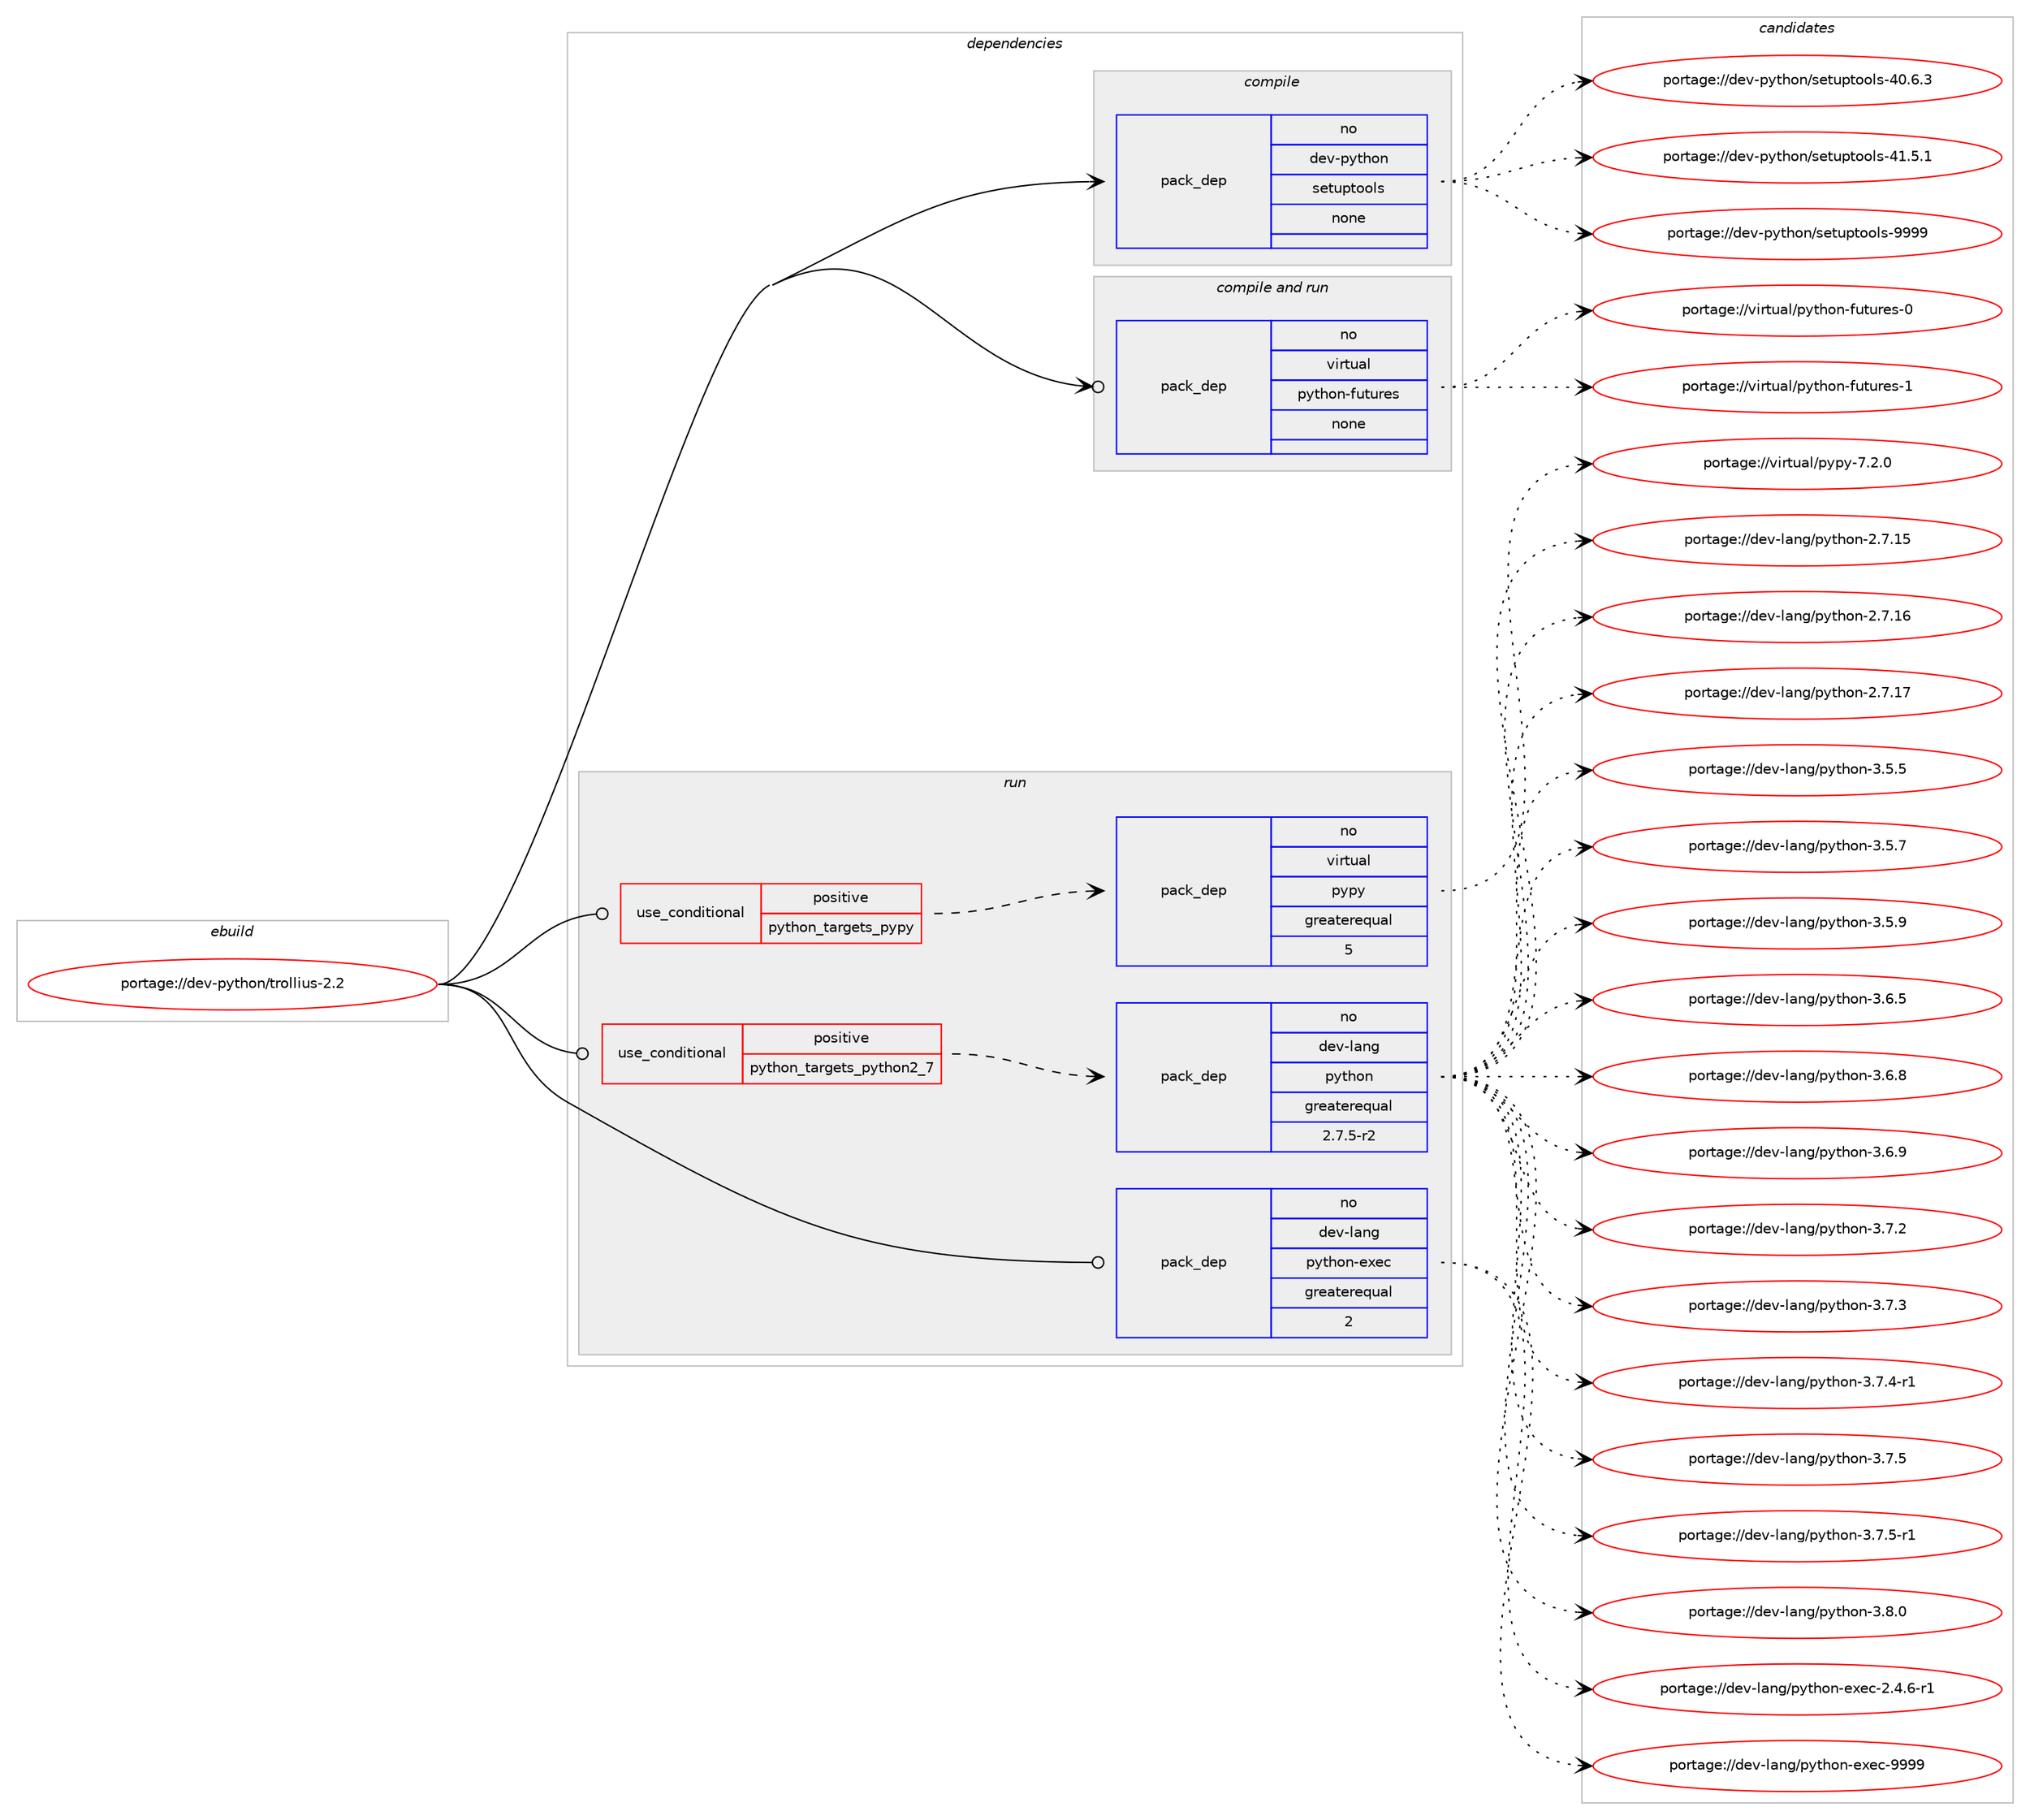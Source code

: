 digraph prolog {

# *************
# Graph options
# *************

newrank=true;
concentrate=true;
compound=true;
graph [rankdir=LR,fontname=Helvetica,fontsize=10,ranksep=1.5];#, ranksep=2.5, nodesep=0.2];
edge  [arrowhead=vee];
node  [fontname=Helvetica,fontsize=10];

# **********
# The ebuild
# **********

subgraph cluster_leftcol {
color=gray;
rank=same;
label=<<i>ebuild</i>>;
id [label="portage://dev-python/trollius-2.2", color=red, width=4, href="../dev-python/trollius-2.2.svg"];
}

# ****************
# The dependencies
# ****************

subgraph cluster_midcol {
color=gray;
label=<<i>dependencies</i>>;
subgraph cluster_compile {
fillcolor="#eeeeee";
style=filled;
label=<<i>compile</i>>;
subgraph pack133003 {
dependency176385 [label=<<TABLE BORDER="0" CELLBORDER="1" CELLSPACING="0" CELLPADDING="4" WIDTH="220"><TR><TD ROWSPAN="6" CELLPADDING="30">pack_dep</TD></TR><TR><TD WIDTH="110">no</TD></TR><TR><TD>dev-python</TD></TR><TR><TD>setuptools</TD></TR><TR><TD>none</TD></TR><TR><TD></TD></TR></TABLE>>, shape=none, color=blue];
}
id:e -> dependency176385:w [weight=20,style="solid",arrowhead="vee"];
}
subgraph cluster_compileandrun {
fillcolor="#eeeeee";
style=filled;
label=<<i>compile and run</i>>;
subgraph pack133004 {
dependency176386 [label=<<TABLE BORDER="0" CELLBORDER="1" CELLSPACING="0" CELLPADDING="4" WIDTH="220"><TR><TD ROWSPAN="6" CELLPADDING="30">pack_dep</TD></TR><TR><TD WIDTH="110">no</TD></TR><TR><TD>virtual</TD></TR><TR><TD>python-futures</TD></TR><TR><TD>none</TD></TR><TR><TD></TD></TR></TABLE>>, shape=none, color=blue];
}
id:e -> dependency176386:w [weight=20,style="solid",arrowhead="odotvee"];
}
subgraph cluster_run {
fillcolor="#eeeeee";
style=filled;
label=<<i>run</i>>;
subgraph cond39980 {
dependency176387 [label=<<TABLE BORDER="0" CELLBORDER="1" CELLSPACING="0" CELLPADDING="4"><TR><TD ROWSPAN="3" CELLPADDING="10">use_conditional</TD></TR><TR><TD>positive</TD></TR><TR><TD>python_targets_pypy</TD></TR></TABLE>>, shape=none, color=red];
subgraph pack133005 {
dependency176388 [label=<<TABLE BORDER="0" CELLBORDER="1" CELLSPACING="0" CELLPADDING="4" WIDTH="220"><TR><TD ROWSPAN="6" CELLPADDING="30">pack_dep</TD></TR><TR><TD WIDTH="110">no</TD></TR><TR><TD>virtual</TD></TR><TR><TD>pypy</TD></TR><TR><TD>greaterequal</TD></TR><TR><TD>5</TD></TR></TABLE>>, shape=none, color=blue];
}
dependency176387:e -> dependency176388:w [weight=20,style="dashed",arrowhead="vee"];
}
id:e -> dependency176387:w [weight=20,style="solid",arrowhead="odot"];
subgraph cond39981 {
dependency176389 [label=<<TABLE BORDER="0" CELLBORDER="1" CELLSPACING="0" CELLPADDING="4"><TR><TD ROWSPAN="3" CELLPADDING="10">use_conditional</TD></TR><TR><TD>positive</TD></TR><TR><TD>python_targets_python2_7</TD></TR></TABLE>>, shape=none, color=red];
subgraph pack133006 {
dependency176390 [label=<<TABLE BORDER="0" CELLBORDER="1" CELLSPACING="0" CELLPADDING="4" WIDTH="220"><TR><TD ROWSPAN="6" CELLPADDING="30">pack_dep</TD></TR><TR><TD WIDTH="110">no</TD></TR><TR><TD>dev-lang</TD></TR><TR><TD>python</TD></TR><TR><TD>greaterequal</TD></TR><TR><TD>2.7.5-r2</TD></TR></TABLE>>, shape=none, color=blue];
}
dependency176389:e -> dependency176390:w [weight=20,style="dashed",arrowhead="vee"];
}
id:e -> dependency176389:w [weight=20,style="solid",arrowhead="odot"];
subgraph pack133007 {
dependency176391 [label=<<TABLE BORDER="0" CELLBORDER="1" CELLSPACING="0" CELLPADDING="4" WIDTH="220"><TR><TD ROWSPAN="6" CELLPADDING="30">pack_dep</TD></TR><TR><TD WIDTH="110">no</TD></TR><TR><TD>dev-lang</TD></TR><TR><TD>python-exec</TD></TR><TR><TD>greaterequal</TD></TR><TR><TD>2</TD></TR></TABLE>>, shape=none, color=blue];
}
id:e -> dependency176391:w [weight=20,style="solid",arrowhead="odot"];
}
}

# **************
# The candidates
# **************

subgraph cluster_choices {
rank=same;
color=gray;
label=<<i>candidates</i>>;

subgraph choice133003 {
color=black;
nodesep=1;
choiceportage100101118451121211161041111104711510111611711211611111110811545524846544651 [label="portage://dev-python/setuptools-40.6.3", color=red, width=4,href="../dev-python/setuptools-40.6.3.svg"];
choiceportage100101118451121211161041111104711510111611711211611111110811545524946534649 [label="portage://dev-python/setuptools-41.5.1", color=red, width=4,href="../dev-python/setuptools-41.5.1.svg"];
choiceportage10010111845112121116104111110471151011161171121161111111081154557575757 [label="portage://dev-python/setuptools-9999", color=red, width=4,href="../dev-python/setuptools-9999.svg"];
dependency176385:e -> choiceportage100101118451121211161041111104711510111611711211611111110811545524846544651:w [style=dotted,weight="100"];
dependency176385:e -> choiceportage100101118451121211161041111104711510111611711211611111110811545524946534649:w [style=dotted,weight="100"];
dependency176385:e -> choiceportage10010111845112121116104111110471151011161171121161111111081154557575757:w [style=dotted,weight="100"];
}
subgraph choice133004 {
color=black;
nodesep=1;
choiceportage1181051141161179710847112121116104111110451021171161171141011154548 [label="portage://virtual/python-futures-0", color=red, width=4,href="../virtual/python-futures-0.svg"];
choiceportage1181051141161179710847112121116104111110451021171161171141011154549 [label="portage://virtual/python-futures-1", color=red, width=4,href="../virtual/python-futures-1.svg"];
dependency176386:e -> choiceportage1181051141161179710847112121116104111110451021171161171141011154548:w [style=dotted,weight="100"];
dependency176386:e -> choiceportage1181051141161179710847112121116104111110451021171161171141011154549:w [style=dotted,weight="100"];
}
subgraph choice133005 {
color=black;
nodesep=1;
choiceportage1181051141161179710847112121112121455546504648 [label="portage://virtual/pypy-7.2.0", color=red, width=4,href="../virtual/pypy-7.2.0.svg"];
dependency176388:e -> choiceportage1181051141161179710847112121112121455546504648:w [style=dotted,weight="100"];
}
subgraph choice133006 {
color=black;
nodesep=1;
choiceportage10010111845108971101034711212111610411111045504655464953 [label="portage://dev-lang/python-2.7.15", color=red, width=4,href="../dev-lang/python-2.7.15.svg"];
choiceportage10010111845108971101034711212111610411111045504655464954 [label="portage://dev-lang/python-2.7.16", color=red, width=4,href="../dev-lang/python-2.7.16.svg"];
choiceportage10010111845108971101034711212111610411111045504655464955 [label="portage://dev-lang/python-2.7.17", color=red, width=4,href="../dev-lang/python-2.7.17.svg"];
choiceportage100101118451089711010347112121116104111110455146534653 [label="portage://dev-lang/python-3.5.5", color=red, width=4,href="../dev-lang/python-3.5.5.svg"];
choiceportage100101118451089711010347112121116104111110455146534655 [label="portage://dev-lang/python-3.5.7", color=red, width=4,href="../dev-lang/python-3.5.7.svg"];
choiceportage100101118451089711010347112121116104111110455146534657 [label="portage://dev-lang/python-3.5.9", color=red, width=4,href="../dev-lang/python-3.5.9.svg"];
choiceportage100101118451089711010347112121116104111110455146544653 [label="portage://dev-lang/python-3.6.5", color=red, width=4,href="../dev-lang/python-3.6.5.svg"];
choiceportage100101118451089711010347112121116104111110455146544656 [label="portage://dev-lang/python-3.6.8", color=red, width=4,href="../dev-lang/python-3.6.8.svg"];
choiceportage100101118451089711010347112121116104111110455146544657 [label="portage://dev-lang/python-3.6.9", color=red, width=4,href="../dev-lang/python-3.6.9.svg"];
choiceportage100101118451089711010347112121116104111110455146554650 [label="portage://dev-lang/python-3.7.2", color=red, width=4,href="../dev-lang/python-3.7.2.svg"];
choiceportage100101118451089711010347112121116104111110455146554651 [label="portage://dev-lang/python-3.7.3", color=red, width=4,href="../dev-lang/python-3.7.3.svg"];
choiceportage1001011184510897110103471121211161041111104551465546524511449 [label="portage://dev-lang/python-3.7.4-r1", color=red, width=4,href="../dev-lang/python-3.7.4-r1.svg"];
choiceportage100101118451089711010347112121116104111110455146554653 [label="portage://dev-lang/python-3.7.5", color=red, width=4,href="../dev-lang/python-3.7.5.svg"];
choiceportage1001011184510897110103471121211161041111104551465546534511449 [label="portage://dev-lang/python-3.7.5-r1", color=red, width=4,href="../dev-lang/python-3.7.5-r1.svg"];
choiceportage100101118451089711010347112121116104111110455146564648 [label="portage://dev-lang/python-3.8.0", color=red, width=4,href="../dev-lang/python-3.8.0.svg"];
dependency176390:e -> choiceportage10010111845108971101034711212111610411111045504655464953:w [style=dotted,weight="100"];
dependency176390:e -> choiceportage10010111845108971101034711212111610411111045504655464954:w [style=dotted,weight="100"];
dependency176390:e -> choiceportage10010111845108971101034711212111610411111045504655464955:w [style=dotted,weight="100"];
dependency176390:e -> choiceportage100101118451089711010347112121116104111110455146534653:w [style=dotted,weight="100"];
dependency176390:e -> choiceportage100101118451089711010347112121116104111110455146534655:w [style=dotted,weight="100"];
dependency176390:e -> choiceportage100101118451089711010347112121116104111110455146534657:w [style=dotted,weight="100"];
dependency176390:e -> choiceportage100101118451089711010347112121116104111110455146544653:w [style=dotted,weight="100"];
dependency176390:e -> choiceportage100101118451089711010347112121116104111110455146544656:w [style=dotted,weight="100"];
dependency176390:e -> choiceportage100101118451089711010347112121116104111110455146544657:w [style=dotted,weight="100"];
dependency176390:e -> choiceportage100101118451089711010347112121116104111110455146554650:w [style=dotted,weight="100"];
dependency176390:e -> choiceportage100101118451089711010347112121116104111110455146554651:w [style=dotted,weight="100"];
dependency176390:e -> choiceportage1001011184510897110103471121211161041111104551465546524511449:w [style=dotted,weight="100"];
dependency176390:e -> choiceportage100101118451089711010347112121116104111110455146554653:w [style=dotted,weight="100"];
dependency176390:e -> choiceportage1001011184510897110103471121211161041111104551465546534511449:w [style=dotted,weight="100"];
dependency176390:e -> choiceportage100101118451089711010347112121116104111110455146564648:w [style=dotted,weight="100"];
}
subgraph choice133007 {
color=black;
nodesep=1;
choiceportage10010111845108971101034711212111610411111045101120101994550465246544511449 [label="portage://dev-lang/python-exec-2.4.6-r1", color=red, width=4,href="../dev-lang/python-exec-2.4.6-r1.svg"];
choiceportage10010111845108971101034711212111610411111045101120101994557575757 [label="portage://dev-lang/python-exec-9999", color=red, width=4,href="../dev-lang/python-exec-9999.svg"];
dependency176391:e -> choiceportage10010111845108971101034711212111610411111045101120101994550465246544511449:w [style=dotted,weight="100"];
dependency176391:e -> choiceportage10010111845108971101034711212111610411111045101120101994557575757:w [style=dotted,weight="100"];
}
}

}
